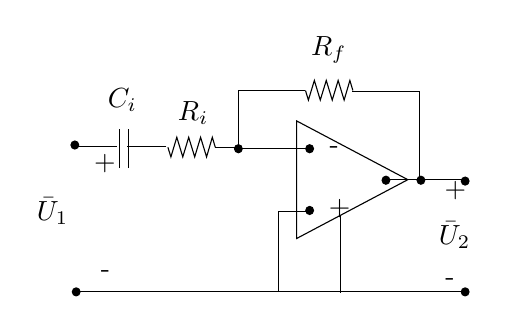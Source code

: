 \begin{tikzpicture}[y=-1cm]
\sf
\draw[black] (4.836,2.449) -- (4.873,2.571) -- (4.949,2.322) -- (5.024,2.571) -- (5.1,2.322) -- (5.176,2.571) -- (5.251,2.322) -- (5.327,2.571) -- (5.4,2.322) -- (5.438,2.449);
\draw[black] (3.071,3.156) -- (2.573,3.156);
\draw[black] (4.829,2.447) -- (3.982,2.447) -- (3.982,3.162);
\path (6.489,4.927) node[text=black,anchor=base west] {-};
\path (6.48,3.813) node[text=black,anchor=base west] {+};
\path (7.053,4.4) node[text=black,anchor=base east] {$\bar{U}_2$};
\path (1.947,4.098) node[text=black,anchor=base east] {$\bar{U}_1$};
\draw[black] (4.882,3.982) -- (4.498,3.982) -- (4.498,4.998);
\draw[black] (3.687,3.169) -- (3.947,3.169);
\draw[black] (3.089,3.171) -- (3.127,3.293) -- (3.202,3.044) -- (3.278,3.293) -- (3.353,3.044) -- (3.429,3.293) -- (3.504,3.044) -- (3.58,3.293) -- (3.653,3.044) -- (3.691,3.171);
\draw[black] (2.442,3.158) -- (1.927,3.158);
\draw[black] (6.84,5.007) -- (1.898,5.007);
\path (2.027,3.471) node[text=black,anchor=base west] {+};
\path (2.113,4.829) node[text=black,anchor=base west] {-};
\draw[black] (6.289,3.571) -- (6.289,2.458) -- (5.433,2.458);
\path (2.511,2.662) node[text=black,anchor=base] {$C_i$};
\path (5.133,2.009) node[text=black,anchor=base] {$R_f$};
\path (3.409,2.829) node[text=black,anchor=base] {$R_i$};
\filldraw[black] (6.864,3.6) ellipse (0.049cm and 0.051cm);
\filldraw[black] (6.864,5.007) ellipse (0.049cm and 0.051cm);
\draw[black] (5.276,5.018) -- (5.276,4.033);
\draw[black] (5.907,3.58) -- (6.838,3.58);
\filldraw[black] (6.302,3.589) ellipse (0.049cm and 0.051cm);
\filldraw[black] (3.984,3.189) ellipse (0.049cm and 0.051cm);
\filldraw[black] (5.858,3.589) ellipse (0.049cm and 0.051cm);
\filldraw[black] (4.889,3.973) ellipse (0.049cm and 0.051cm);
\filldraw[black] (4.889,3.189) ellipse (0.049cm and 0.051cm);
\filldraw[black] (1.907,3.142) ellipse (0.049cm and 0.051cm);
\filldraw[black] (1.924,5.007) ellipse (0.049cm and 0.051cm);
\path (5.018,3.247) node[anchor=base west] {-};
\path (5.009,4.033) node[anchor=base west] {+};
\draw (3.984,3.189) -- (4.84,3.189);
\draw (4.724,2.836) -- (6.136,3.582) -- (4.724,4.329) -- cycle;
\draw (2.473,3.436) -- (2.473,2.938);
\draw (2.589,3.436) -- (2.589,2.938);

\end{tikzpicture}%

%% Configure (x)emacs for this file ...
%% Local Variables:
%% mode: latex
%% End:
